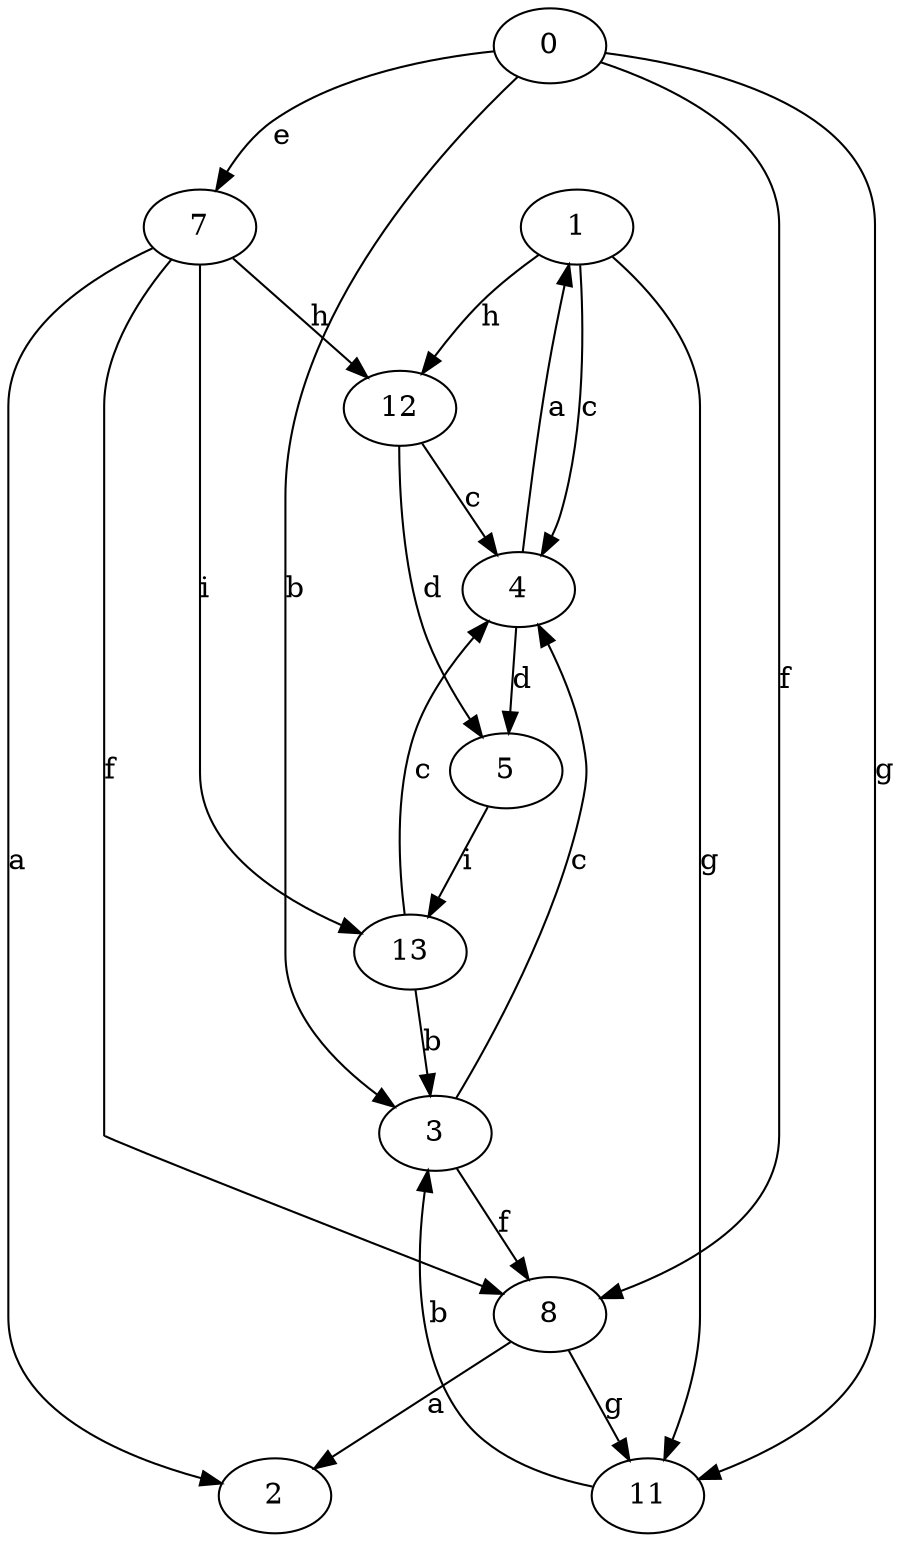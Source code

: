 strict digraph  {
1;
2;
3;
4;
5;
7;
8;
0;
11;
12;
13;
1 -> 4  [label=c];
1 -> 11  [label=g];
1 -> 12  [label=h];
3 -> 4  [label=c];
3 -> 8  [label=f];
4 -> 1  [label=a];
4 -> 5  [label=d];
5 -> 13  [label=i];
7 -> 2  [label=a];
7 -> 8  [label=f];
7 -> 12  [label=h];
7 -> 13  [label=i];
8 -> 2  [label=a];
8 -> 11  [label=g];
0 -> 3  [label=b];
0 -> 7  [label=e];
0 -> 8  [label=f];
0 -> 11  [label=g];
11 -> 3  [label=b];
12 -> 4  [label=c];
12 -> 5  [label=d];
13 -> 3  [label=b];
13 -> 4  [label=c];
}
